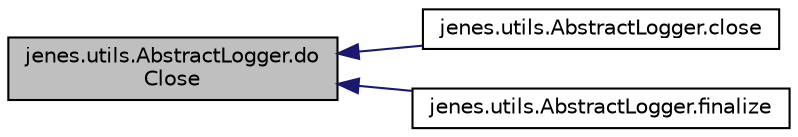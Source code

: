 digraph "jenes.utils.AbstractLogger.doClose"
{
  edge [fontname="Helvetica",fontsize="10",labelfontname="Helvetica",labelfontsize="10"];
  node [fontname="Helvetica",fontsize="10",shape=record];
  rankdir="LR";
  Node1 [label="jenes.utils.AbstractLogger.do\lClose",height=0.2,width=0.4,color="black", fillcolor="grey75", style="filled" fontcolor="black"];
  Node1 -> Node2 [dir="back",color="midnightblue",fontsize="10",style="solid",fontname="Helvetica"];
  Node2 [label="jenes.utils.AbstractLogger.close",height=0.2,width=0.4,color="black", fillcolor="white", style="filled",URL="$classjenes_1_1utils_1_1_abstract_logger.html#a7d973cbb6b91f254a5430a8875898dbe"];
  Node1 -> Node3 [dir="back",color="midnightblue",fontsize="10",style="solid",fontname="Helvetica"];
  Node3 [label="jenes.utils.AbstractLogger.finalize",height=0.2,width=0.4,color="black", fillcolor="white", style="filled",URL="$classjenes_1_1utils_1_1_abstract_logger.html#af2c45f653c6e5e79bc4e85dc3ecc4ab4"];
}
